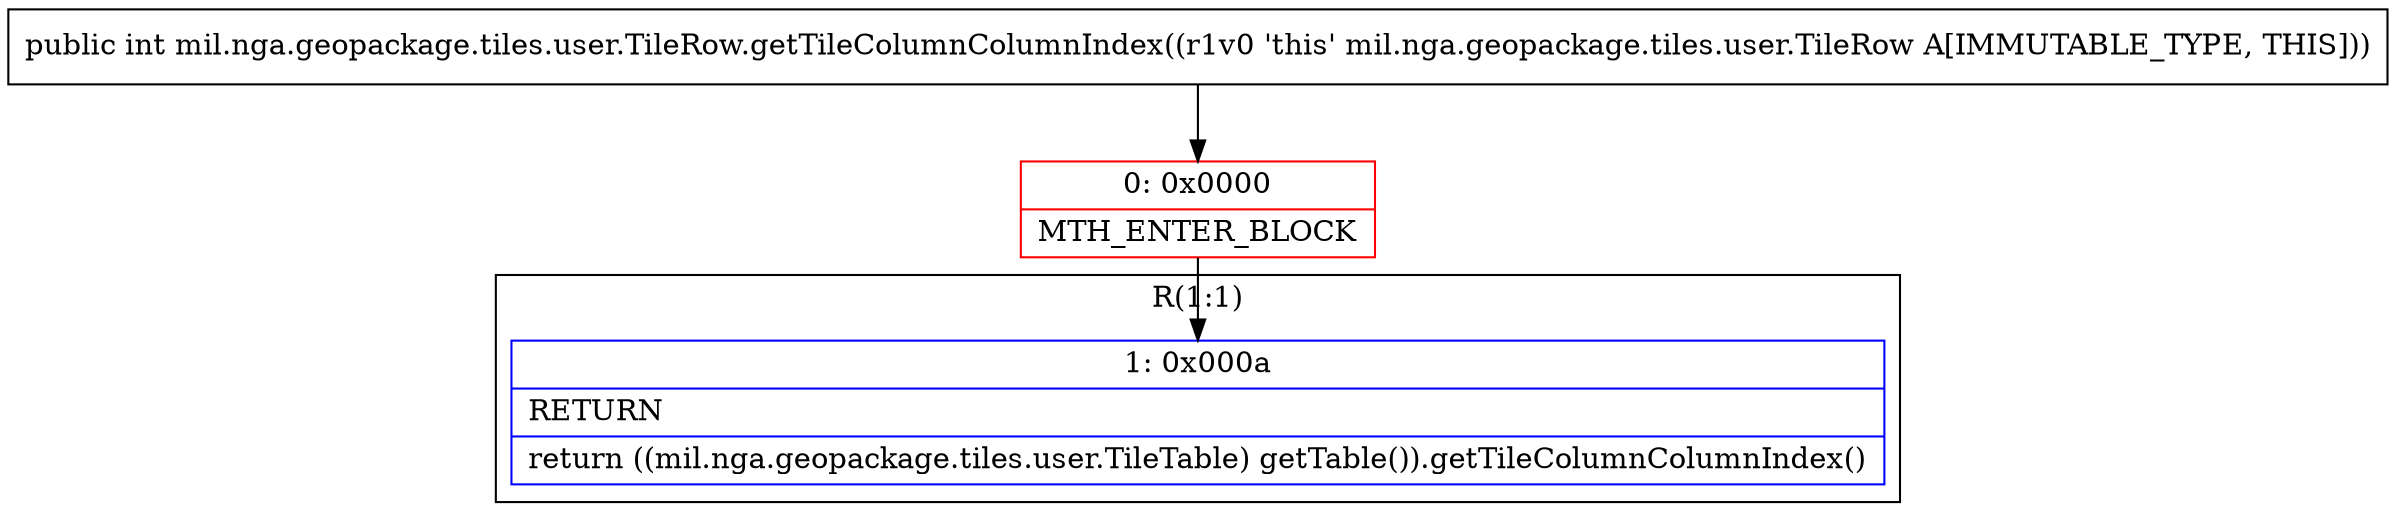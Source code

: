 digraph "CFG formil.nga.geopackage.tiles.user.TileRow.getTileColumnColumnIndex()I" {
subgraph cluster_Region_1839062046 {
label = "R(1:1)";
node [shape=record,color=blue];
Node_1 [shape=record,label="{1\:\ 0x000a|RETURN\l|return ((mil.nga.geopackage.tiles.user.TileTable) getTable()).getTileColumnColumnIndex()\l}"];
}
Node_0 [shape=record,color=red,label="{0\:\ 0x0000|MTH_ENTER_BLOCK\l}"];
MethodNode[shape=record,label="{public int mil.nga.geopackage.tiles.user.TileRow.getTileColumnColumnIndex((r1v0 'this' mil.nga.geopackage.tiles.user.TileRow A[IMMUTABLE_TYPE, THIS])) }"];
MethodNode -> Node_0;
Node_0 -> Node_1;
}

